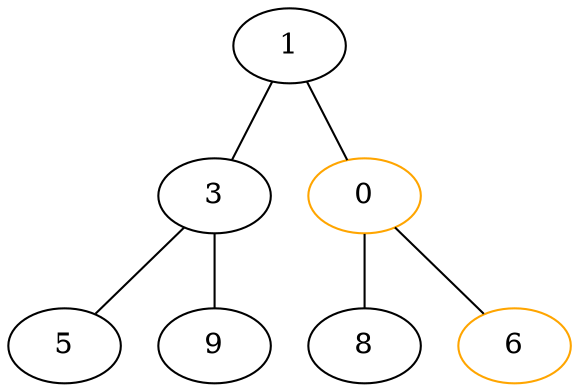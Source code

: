 graph "Insert Min Step 1"
{
	graph [ dpi = 300 ]; 
	n00 [label="1"];
	n01 [label="3"];
	n02 [label="0"][color="orange"];
	n03 [label="5"];
	n04 [label="9"];
	n05 [label="8"];
	n06 [label="6"][color="orange"];

	n00 -- n01;
	n00 -- n02;
	n01 -- n03;
	n01 -- n04;
	n02 -- n05;
	n02 -- n06;
}